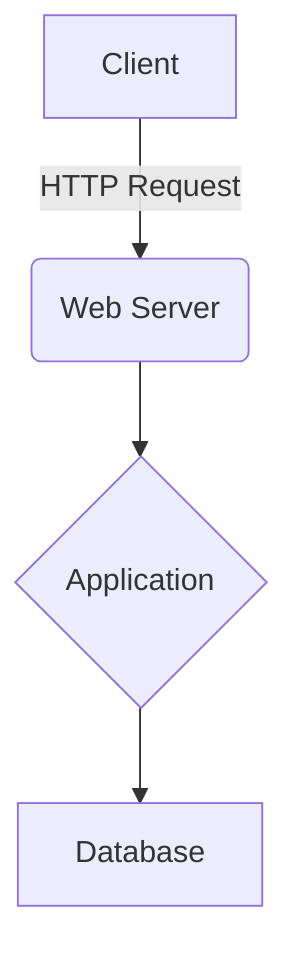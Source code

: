 graph TD;
    A[Client] -->|HTTP Request| B(Web Server);
    B --> C{Application};
    C --> D[Database];